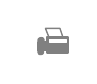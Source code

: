 \tikzset{
  fax/.style = {line join=round,even odd rule,x=.21pt,y=-.21pt},
  faxa/.style = {draw=gray,fill=gray,line width=.7},
  faxb/.style = {draw=white,fill=white,line width=0.01},
  faxc/.style = {draw=gray,fill=white,line width=0.5},
}

\begin{tikzpicture}[fax]
  \path[faxa] (139,112) .. controls (140,109) and (147,108) .. (148,112) .. controls (147,122) and (147,125) .. (147,135) .. controls (147,138) and (139,139) .. (139,135) .. controls (138,130) and (138,120) .. (139,112) -- cycle;
  \path[faxc] (151,93) -- (157,108) .. controls (157,108) and (158,109) .. (158,109) -- (181,109) .. controls (181,109) and (181,108) .. (181,108) -- (176,93) -- (151,93) -- cycle;
  \path[faxa] (144,116) rectangle (154,131);
  \path[faxa] (153,108) rectangle (190,136);
  \path[faxb] (157,112) rectangle (186,116);
\end{tikzpicture}
